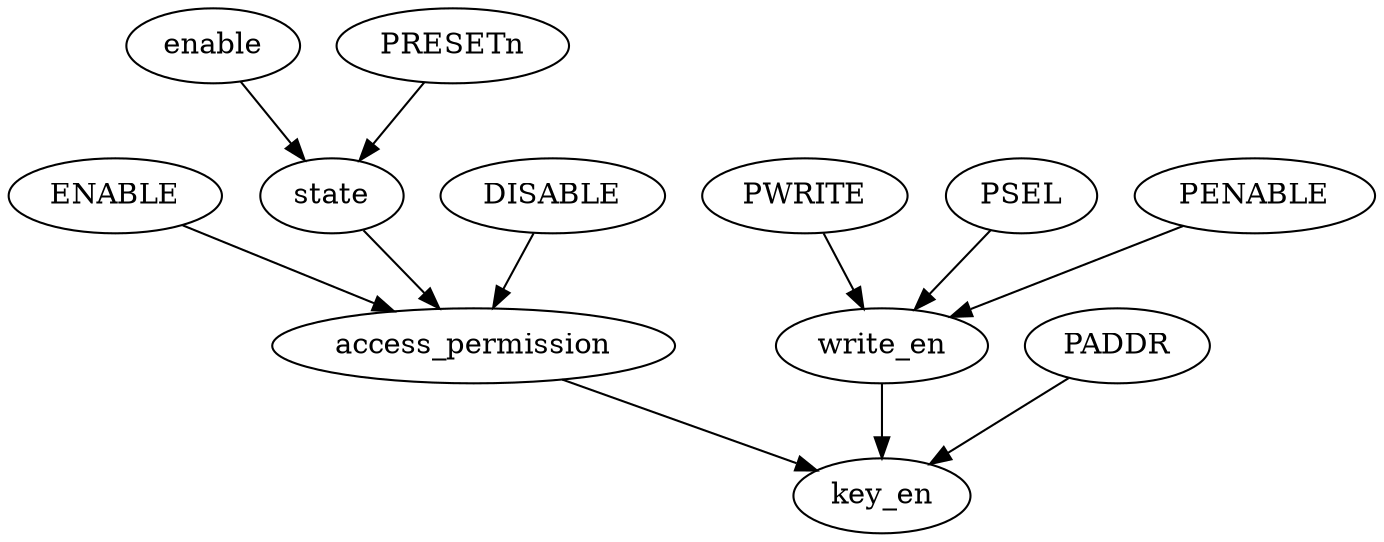 strict digraph "" {
	ENABLE	 [complexity=8,
		importance=0.0276352847951,
		rank=0.00345441059939];
	access_permission	 [complexity=6,
		importance=0.0196007108388,
		rank=0.00326678513979];
	ENABLE -> access_permission;
	PWRITE	 [complexity=10,
		importance=0.0304814651502,
		rank=0.00304814651502];
	write_en	 [complexity=6,
		importance=0.0224468911938,
		rank=0.0037411485323];
	PWRITE -> write_en;
	key_en	 [complexity=0,
		importance=0.00972553359217,
		rank=0.0];
	write_en -> key_en;
	enable	 [complexity=8,
		importance=0.116708726901,
		rank=0.0145885908627];
	state	 [complexity=7,
		importance=0.0529366465898,
		rank=0.00756237808426];
	enable -> state;
	PSEL	 [complexity=10,
		importance=0.0304814651502,
		rank=0.00304814651502];
	PSEL -> write_en;
	state -> access_permission;
	PENABLE	 [complexity=10,
		importance=0.0304814651502,
		rank=0.00304814651502];
	PENABLE -> write_en;
	DISABLE	 [complexity=8,
		importance=0.0276352847951,
		rank=0.00345441059939];
	DISABLE -> access_permission;
	PADDR	 [complexity=6,
		importance=0.0177601075486,
		rank=0.00296001792476];
	PADDR -> key_en;
	PRESETn	 [complexity=8,
		importance=0.166844513726,
		rank=0.0208555642157];
	PRESETn -> state;
	access_permission -> key_en;
}
